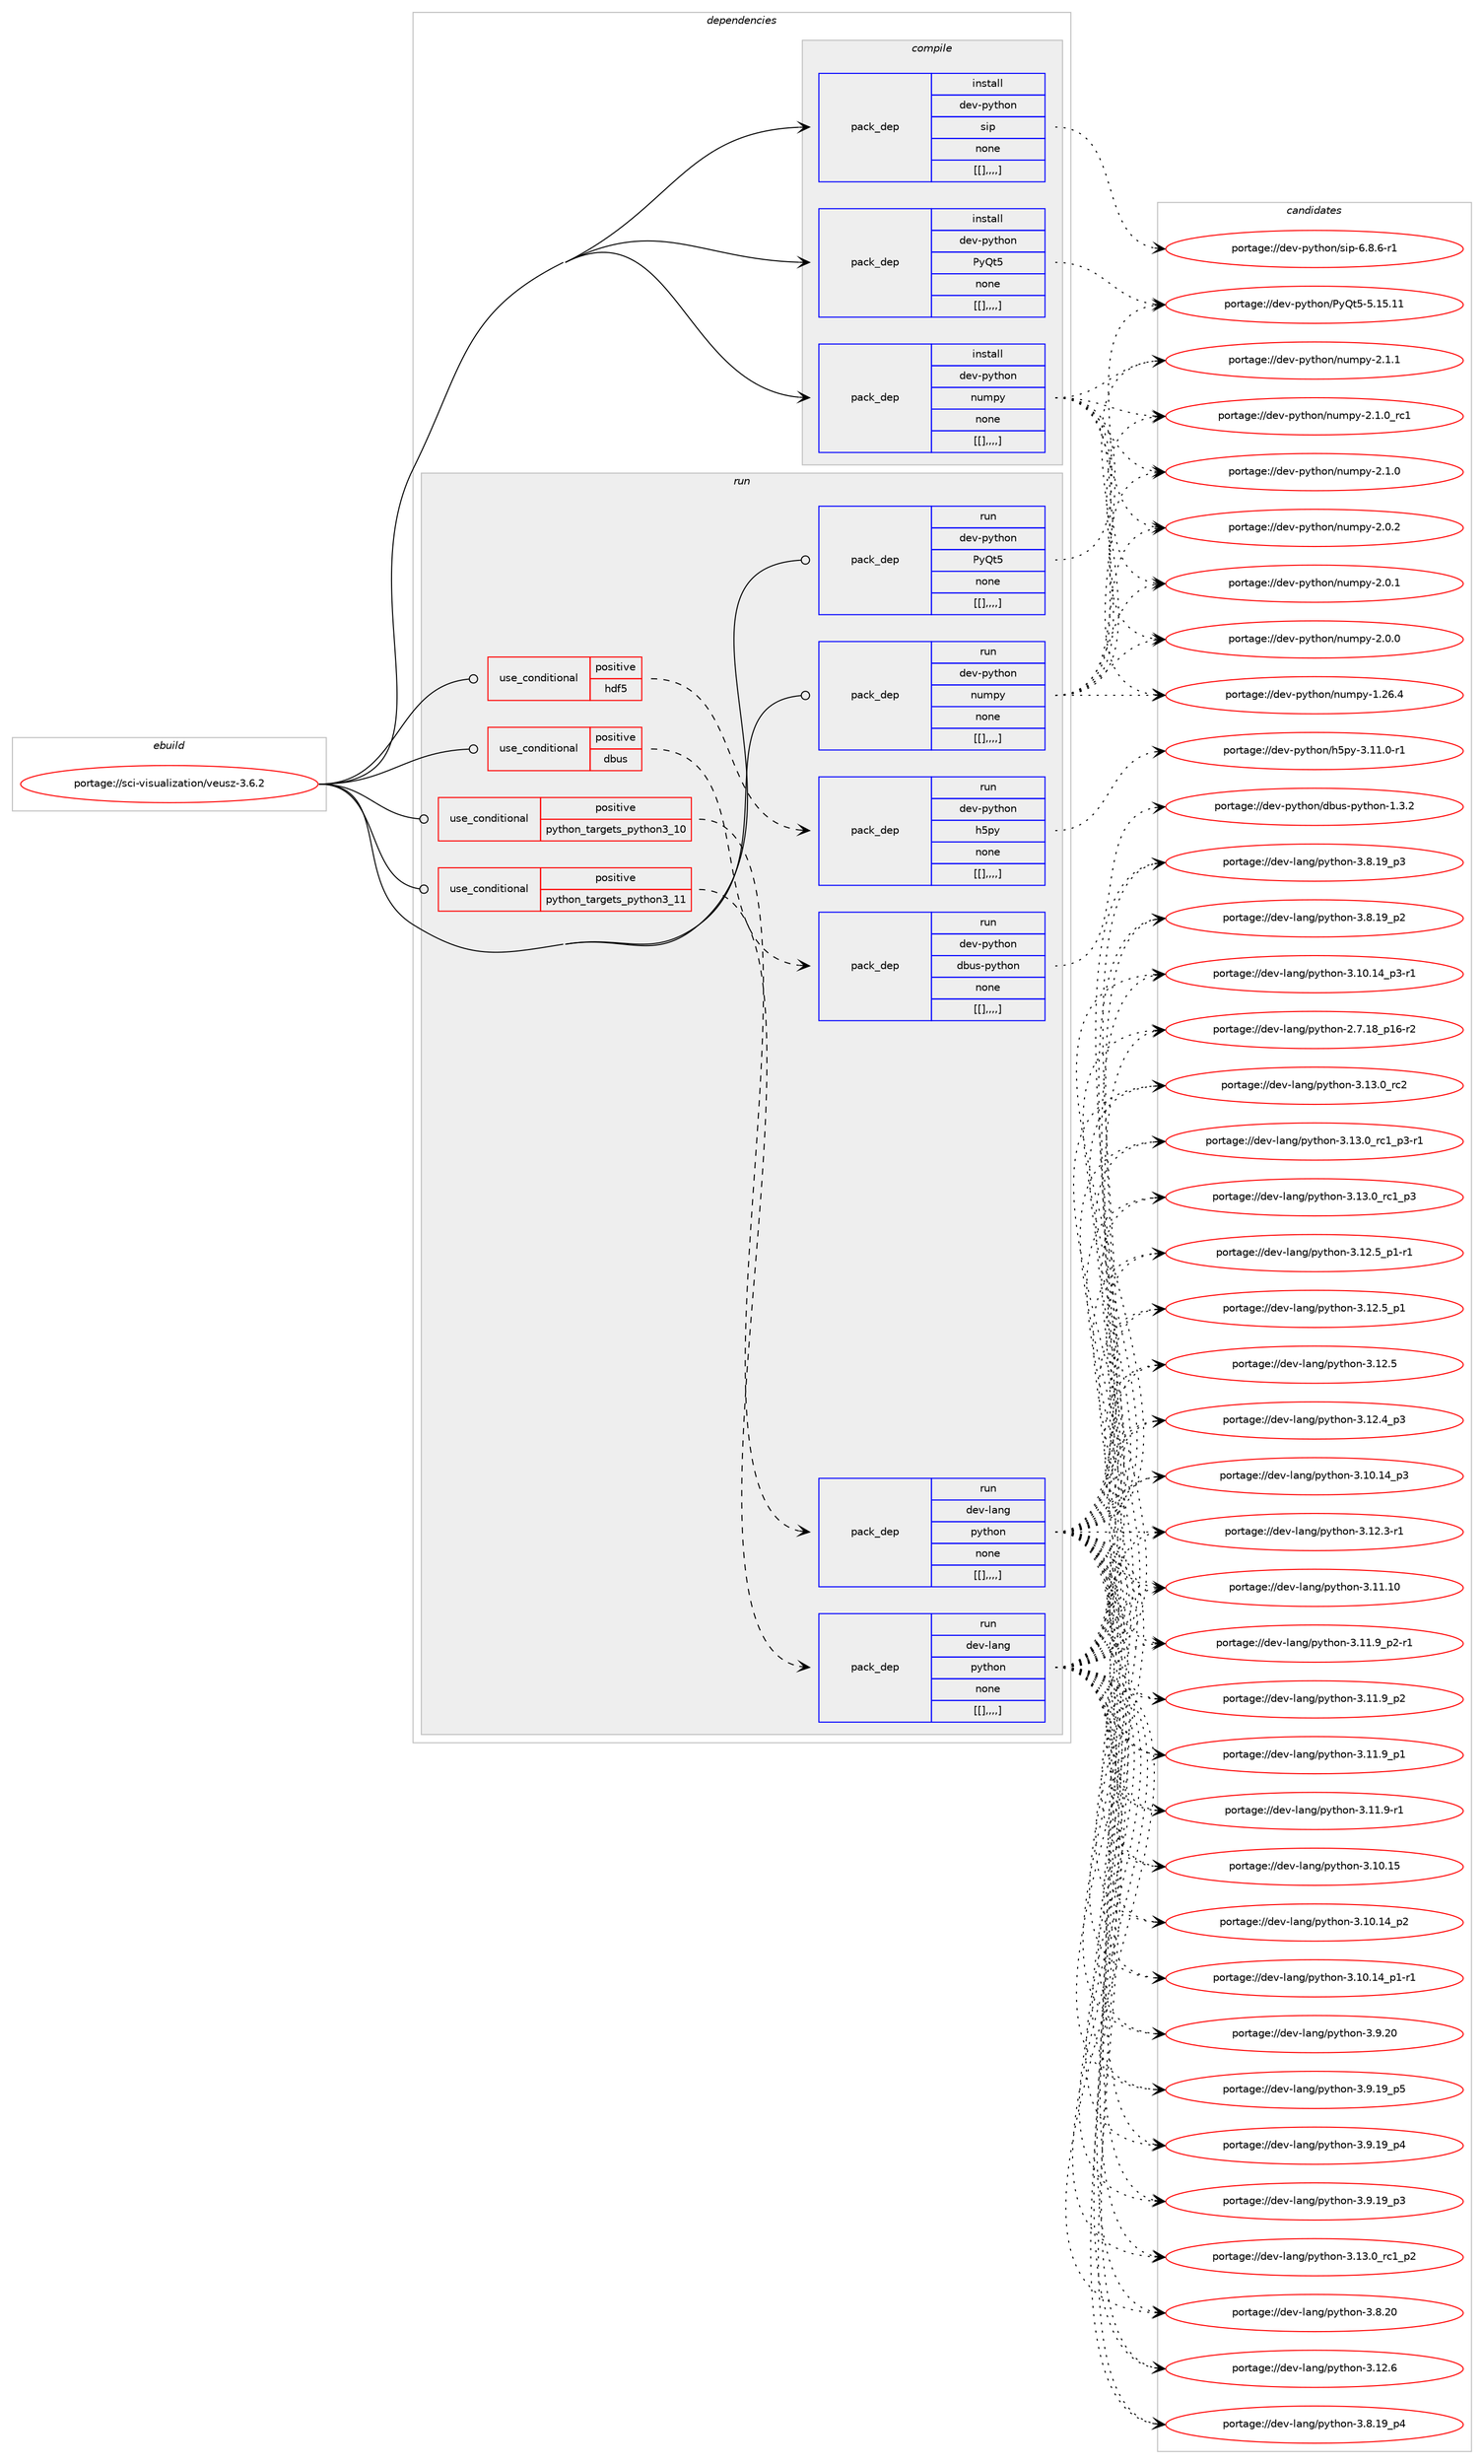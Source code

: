 digraph prolog {

# *************
# Graph options
# *************

newrank=true;
concentrate=true;
compound=true;
graph [rankdir=LR,fontname=Helvetica,fontsize=10,ranksep=1.5];#, ranksep=2.5, nodesep=0.2];
edge  [arrowhead=vee];
node  [fontname=Helvetica,fontsize=10];

# **********
# The ebuild
# **********

subgraph cluster_leftcol {
color=gray;
label=<<i>ebuild</i>>;
id [label="portage://sci-visualization/veusz-3.6.2", color=red, width=4, href="../sci-visualization/veusz-3.6.2.svg"];
}

# ****************
# The dependencies
# ****************

subgraph cluster_midcol {
color=gray;
label=<<i>dependencies</i>>;
subgraph cluster_compile {
fillcolor="#eeeeee";
style=filled;
label=<<i>compile</i>>;
subgraph pack313460 {
dependency430749 [label=<<TABLE BORDER="0" CELLBORDER="1" CELLSPACING="0" CELLPADDING="4" WIDTH="220"><TR><TD ROWSPAN="6" CELLPADDING="30">pack_dep</TD></TR><TR><TD WIDTH="110">install</TD></TR><TR><TD>dev-python</TD></TR><TR><TD>PyQt5</TD></TR><TR><TD>none</TD></TR><TR><TD>[[],,,,]</TD></TR></TABLE>>, shape=none, color=blue];
}
id:e -> dependency430749:w [weight=20,style="solid",arrowhead="vee"];
subgraph pack313461 {
dependency430750 [label=<<TABLE BORDER="0" CELLBORDER="1" CELLSPACING="0" CELLPADDING="4" WIDTH="220"><TR><TD ROWSPAN="6" CELLPADDING="30">pack_dep</TD></TR><TR><TD WIDTH="110">install</TD></TR><TR><TD>dev-python</TD></TR><TR><TD>numpy</TD></TR><TR><TD>none</TD></TR><TR><TD>[[],,,,]</TD></TR></TABLE>>, shape=none, color=blue];
}
id:e -> dependency430750:w [weight=20,style="solid",arrowhead="vee"];
subgraph pack313462 {
dependency430751 [label=<<TABLE BORDER="0" CELLBORDER="1" CELLSPACING="0" CELLPADDING="4" WIDTH="220"><TR><TD ROWSPAN="6" CELLPADDING="30">pack_dep</TD></TR><TR><TD WIDTH="110">install</TD></TR><TR><TD>dev-python</TD></TR><TR><TD>sip</TD></TR><TR><TD>none</TD></TR><TR><TD>[[],,,,]</TD></TR></TABLE>>, shape=none, color=blue];
}
id:e -> dependency430751:w [weight=20,style="solid",arrowhead="vee"];
}
subgraph cluster_compileandrun {
fillcolor="#eeeeee";
style=filled;
label=<<i>compile and run</i>>;
}
subgraph cluster_run {
fillcolor="#eeeeee";
style=filled;
label=<<i>run</i>>;
subgraph cond114242 {
dependency430752 [label=<<TABLE BORDER="0" CELLBORDER="1" CELLSPACING="0" CELLPADDING="4"><TR><TD ROWSPAN="3" CELLPADDING="10">use_conditional</TD></TR><TR><TD>positive</TD></TR><TR><TD>dbus</TD></TR></TABLE>>, shape=none, color=red];
subgraph pack313463 {
dependency430753 [label=<<TABLE BORDER="0" CELLBORDER="1" CELLSPACING="0" CELLPADDING="4" WIDTH="220"><TR><TD ROWSPAN="6" CELLPADDING="30">pack_dep</TD></TR><TR><TD WIDTH="110">run</TD></TR><TR><TD>dev-python</TD></TR><TR><TD>dbus-python</TD></TR><TR><TD>none</TD></TR><TR><TD>[[],,,,]</TD></TR></TABLE>>, shape=none, color=blue];
}
dependency430752:e -> dependency430753:w [weight=20,style="dashed",arrowhead="vee"];
}
id:e -> dependency430752:w [weight=20,style="solid",arrowhead="odot"];
subgraph cond114243 {
dependency430754 [label=<<TABLE BORDER="0" CELLBORDER="1" CELLSPACING="0" CELLPADDING="4"><TR><TD ROWSPAN="3" CELLPADDING="10">use_conditional</TD></TR><TR><TD>positive</TD></TR><TR><TD>hdf5</TD></TR></TABLE>>, shape=none, color=red];
subgraph pack313464 {
dependency430755 [label=<<TABLE BORDER="0" CELLBORDER="1" CELLSPACING="0" CELLPADDING="4" WIDTH="220"><TR><TD ROWSPAN="6" CELLPADDING="30">pack_dep</TD></TR><TR><TD WIDTH="110">run</TD></TR><TR><TD>dev-python</TD></TR><TR><TD>h5py</TD></TR><TR><TD>none</TD></TR><TR><TD>[[],,,,]</TD></TR></TABLE>>, shape=none, color=blue];
}
dependency430754:e -> dependency430755:w [weight=20,style="dashed",arrowhead="vee"];
}
id:e -> dependency430754:w [weight=20,style="solid",arrowhead="odot"];
subgraph cond114244 {
dependency430756 [label=<<TABLE BORDER="0" CELLBORDER="1" CELLSPACING="0" CELLPADDING="4"><TR><TD ROWSPAN="3" CELLPADDING="10">use_conditional</TD></TR><TR><TD>positive</TD></TR><TR><TD>python_targets_python3_10</TD></TR></TABLE>>, shape=none, color=red];
subgraph pack313465 {
dependency430757 [label=<<TABLE BORDER="0" CELLBORDER="1" CELLSPACING="0" CELLPADDING="4" WIDTH="220"><TR><TD ROWSPAN="6" CELLPADDING="30">pack_dep</TD></TR><TR><TD WIDTH="110">run</TD></TR><TR><TD>dev-lang</TD></TR><TR><TD>python</TD></TR><TR><TD>none</TD></TR><TR><TD>[[],,,,]</TD></TR></TABLE>>, shape=none, color=blue];
}
dependency430756:e -> dependency430757:w [weight=20,style="dashed",arrowhead="vee"];
}
id:e -> dependency430756:w [weight=20,style="solid",arrowhead="odot"];
subgraph cond114245 {
dependency430758 [label=<<TABLE BORDER="0" CELLBORDER="1" CELLSPACING="0" CELLPADDING="4"><TR><TD ROWSPAN="3" CELLPADDING="10">use_conditional</TD></TR><TR><TD>positive</TD></TR><TR><TD>python_targets_python3_11</TD></TR></TABLE>>, shape=none, color=red];
subgraph pack313466 {
dependency430759 [label=<<TABLE BORDER="0" CELLBORDER="1" CELLSPACING="0" CELLPADDING="4" WIDTH="220"><TR><TD ROWSPAN="6" CELLPADDING="30">pack_dep</TD></TR><TR><TD WIDTH="110">run</TD></TR><TR><TD>dev-lang</TD></TR><TR><TD>python</TD></TR><TR><TD>none</TD></TR><TR><TD>[[],,,,]</TD></TR></TABLE>>, shape=none, color=blue];
}
dependency430758:e -> dependency430759:w [weight=20,style="dashed",arrowhead="vee"];
}
id:e -> dependency430758:w [weight=20,style="solid",arrowhead="odot"];
subgraph pack313467 {
dependency430760 [label=<<TABLE BORDER="0" CELLBORDER="1" CELLSPACING="0" CELLPADDING="4" WIDTH="220"><TR><TD ROWSPAN="6" CELLPADDING="30">pack_dep</TD></TR><TR><TD WIDTH="110">run</TD></TR><TR><TD>dev-python</TD></TR><TR><TD>PyQt5</TD></TR><TR><TD>none</TD></TR><TR><TD>[[],,,,]</TD></TR></TABLE>>, shape=none, color=blue];
}
id:e -> dependency430760:w [weight=20,style="solid",arrowhead="odot"];
subgraph pack313468 {
dependency430761 [label=<<TABLE BORDER="0" CELLBORDER="1" CELLSPACING="0" CELLPADDING="4" WIDTH="220"><TR><TD ROWSPAN="6" CELLPADDING="30">pack_dep</TD></TR><TR><TD WIDTH="110">run</TD></TR><TR><TD>dev-python</TD></TR><TR><TD>numpy</TD></TR><TR><TD>none</TD></TR><TR><TD>[[],,,,]</TD></TR></TABLE>>, shape=none, color=blue];
}
id:e -> dependency430761:w [weight=20,style="solid",arrowhead="odot"];
}
}

# **************
# The candidates
# **************

subgraph cluster_choices {
rank=same;
color=gray;
label=<<i>candidates</i>>;

subgraph choice313460 {
color=black;
nodesep=1;
choice10010111845112121116104111110478012181116534553464953464949 [label="portage://dev-python/PyQt5-5.15.11", color=red, width=4,href="../dev-python/PyQt5-5.15.11.svg"];
dependency430749:e -> choice10010111845112121116104111110478012181116534553464953464949:w [style=dotted,weight="100"];
}
subgraph choice313461 {
color=black;
nodesep=1;
choice1001011184511212111610411111047110117109112121455046494649 [label="portage://dev-python/numpy-2.1.1", color=red, width=4,href="../dev-python/numpy-2.1.1.svg"];
choice1001011184511212111610411111047110117109112121455046494648951149949 [label="portage://dev-python/numpy-2.1.0_rc1", color=red, width=4,href="../dev-python/numpy-2.1.0_rc1.svg"];
choice1001011184511212111610411111047110117109112121455046494648 [label="portage://dev-python/numpy-2.1.0", color=red, width=4,href="../dev-python/numpy-2.1.0.svg"];
choice1001011184511212111610411111047110117109112121455046484650 [label="portage://dev-python/numpy-2.0.2", color=red, width=4,href="../dev-python/numpy-2.0.2.svg"];
choice1001011184511212111610411111047110117109112121455046484649 [label="portage://dev-python/numpy-2.0.1", color=red, width=4,href="../dev-python/numpy-2.0.1.svg"];
choice1001011184511212111610411111047110117109112121455046484648 [label="portage://dev-python/numpy-2.0.0", color=red, width=4,href="../dev-python/numpy-2.0.0.svg"];
choice100101118451121211161041111104711011710911212145494650544652 [label="portage://dev-python/numpy-1.26.4", color=red, width=4,href="../dev-python/numpy-1.26.4.svg"];
dependency430750:e -> choice1001011184511212111610411111047110117109112121455046494649:w [style=dotted,weight="100"];
dependency430750:e -> choice1001011184511212111610411111047110117109112121455046494648951149949:w [style=dotted,weight="100"];
dependency430750:e -> choice1001011184511212111610411111047110117109112121455046494648:w [style=dotted,weight="100"];
dependency430750:e -> choice1001011184511212111610411111047110117109112121455046484650:w [style=dotted,weight="100"];
dependency430750:e -> choice1001011184511212111610411111047110117109112121455046484649:w [style=dotted,weight="100"];
dependency430750:e -> choice1001011184511212111610411111047110117109112121455046484648:w [style=dotted,weight="100"];
dependency430750:e -> choice100101118451121211161041111104711011710911212145494650544652:w [style=dotted,weight="100"];
}
subgraph choice313462 {
color=black;
nodesep=1;
choice10010111845112121116104111110471151051124554465646544511449 [label="portage://dev-python/sip-6.8.6-r1", color=red, width=4,href="../dev-python/sip-6.8.6-r1.svg"];
dependency430751:e -> choice10010111845112121116104111110471151051124554465646544511449:w [style=dotted,weight="100"];
}
subgraph choice313463 {
color=black;
nodesep=1;
choice10010111845112121116104111110471009811711545112121116104111110454946514650 [label="portage://dev-python/dbus-python-1.3.2", color=red, width=4,href="../dev-python/dbus-python-1.3.2.svg"];
dependency430753:e -> choice10010111845112121116104111110471009811711545112121116104111110454946514650:w [style=dotted,weight="100"];
}
subgraph choice313464 {
color=black;
nodesep=1;
choice100101118451121211161041111104710453112121455146494946484511449 [label="portage://dev-python/h5py-3.11.0-r1", color=red, width=4,href="../dev-python/h5py-3.11.0-r1.svg"];
dependency430755:e -> choice100101118451121211161041111104710453112121455146494946484511449:w [style=dotted,weight="100"];
}
subgraph choice313465 {
color=black;
nodesep=1;
choice10010111845108971101034711212111610411111045514649514648951149950 [label="portage://dev-lang/python-3.13.0_rc2", color=red, width=4,href="../dev-lang/python-3.13.0_rc2.svg"];
choice1001011184510897110103471121211161041111104551464951464895114994995112514511449 [label="portage://dev-lang/python-3.13.0_rc1_p3-r1", color=red, width=4,href="../dev-lang/python-3.13.0_rc1_p3-r1.svg"];
choice100101118451089711010347112121116104111110455146495146489511499499511251 [label="portage://dev-lang/python-3.13.0_rc1_p3", color=red, width=4,href="../dev-lang/python-3.13.0_rc1_p3.svg"];
choice100101118451089711010347112121116104111110455146495146489511499499511250 [label="portage://dev-lang/python-3.13.0_rc1_p2", color=red, width=4,href="../dev-lang/python-3.13.0_rc1_p2.svg"];
choice10010111845108971101034711212111610411111045514649504654 [label="portage://dev-lang/python-3.12.6", color=red, width=4,href="../dev-lang/python-3.12.6.svg"];
choice1001011184510897110103471121211161041111104551464950465395112494511449 [label="portage://dev-lang/python-3.12.5_p1-r1", color=red, width=4,href="../dev-lang/python-3.12.5_p1-r1.svg"];
choice100101118451089711010347112121116104111110455146495046539511249 [label="portage://dev-lang/python-3.12.5_p1", color=red, width=4,href="../dev-lang/python-3.12.5_p1.svg"];
choice10010111845108971101034711212111610411111045514649504653 [label="portage://dev-lang/python-3.12.5", color=red, width=4,href="../dev-lang/python-3.12.5.svg"];
choice100101118451089711010347112121116104111110455146495046529511251 [label="portage://dev-lang/python-3.12.4_p3", color=red, width=4,href="../dev-lang/python-3.12.4_p3.svg"];
choice100101118451089711010347112121116104111110455146495046514511449 [label="portage://dev-lang/python-3.12.3-r1", color=red, width=4,href="../dev-lang/python-3.12.3-r1.svg"];
choice1001011184510897110103471121211161041111104551464949464948 [label="portage://dev-lang/python-3.11.10", color=red, width=4,href="../dev-lang/python-3.11.10.svg"];
choice1001011184510897110103471121211161041111104551464949465795112504511449 [label="portage://dev-lang/python-3.11.9_p2-r1", color=red, width=4,href="../dev-lang/python-3.11.9_p2-r1.svg"];
choice100101118451089711010347112121116104111110455146494946579511250 [label="portage://dev-lang/python-3.11.9_p2", color=red, width=4,href="../dev-lang/python-3.11.9_p2.svg"];
choice100101118451089711010347112121116104111110455146494946579511249 [label="portage://dev-lang/python-3.11.9_p1", color=red, width=4,href="../dev-lang/python-3.11.9_p1.svg"];
choice100101118451089711010347112121116104111110455146494946574511449 [label="portage://dev-lang/python-3.11.9-r1", color=red, width=4,href="../dev-lang/python-3.11.9-r1.svg"];
choice1001011184510897110103471121211161041111104551464948464953 [label="portage://dev-lang/python-3.10.15", color=red, width=4,href="../dev-lang/python-3.10.15.svg"];
choice100101118451089711010347112121116104111110455146494846495295112514511449 [label="portage://dev-lang/python-3.10.14_p3-r1", color=red, width=4,href="../dev-lang/python-3.10.14_p3-r1.svg"];
choice10010111845108971101034711212111610411111045514649484649529511251 [label="portage://dev-lang/python-3.10.14_p3", color=red, width=4,href="../dev-lang/python-3.10.14_p3.svg"];
choice10010111845108971101034711212111610411111045514649484649529511250 [label="portage://dev-lang/python-3.10.14_p2", color=red, width=4,href="../dev-lang/python-3.10.14_p2.svg"];
choice100101118451089711010347112121116104111110455146494846495295112494511449 [label="portage://dev-lang/python-3.10.14_p1-r1", color=red, width=4,href="../dev-lang/python-3.10.14_p1-r1.svg"];
choice10010111845108971101034711212111610411111045514657465048 [label="portage://dev-lang/python-3.9.20", color=red, width=4,href="../dev-lang/python-3.9.20.svg"];
choice100101118451089711010347112121116104111110455146574649579511253 [label="portage://dev-lang/python-3.9.19_p5", color=red, width=4,href="../dev-lang/python-3.9.19_p5.svg"];
choice100101118451089711010347112121116104111110455146574649579511252 [label="portage://dev-lang/python-3.9.19_p4", color=red, width=4,href="../dev-lang/python-3.9.19_p4.svg"];
choice100101118451089711010347112121116104111110455146574649579511251 [label="portage://dev-lang/python-3.9.19_p3", color=red, width=4,href="../dev-lang/python-3.9.19_p3.svg"];
choice10010111845108971101034711212111610411111045514656465048 [label="portage://dev-lang/python-3.8.20", color=red, width=4,href="../dev-lang/python-3.8.20.svg"];
choice100101118451089711010347112121116104111110455146564649579511252 [label="portage://dev-lang/python-3.8.19_p4", color=red, width=4,href="../dev-lang/python-3.8.19_p4.svg"];
choice100101118451089711010347112121116104111110455146564649579511251 [label="portage://dev-lang/python-3.8.19_p3", color=red, width=4,href="../dev-lang/python-3.8.19_p3.svg"];
choice100101118451089711010347112121116104111110455146564649579511250 [label="portage://dev-lang/python-3.8.19_p2", color=red, width=4,href="../dev-lang/python-3.8.19_p2.svg"];
choice100101118451089711010347112121116104111110455046554649569511249544511450 [label="portage://dev-lang/python-2.7.18_p16-r2", color=red, width=4,href="../dev-lang/python-2.7.18_p16-r2.svg"];
dependency430757:e -> choice10010111845108971101034711212111610411111045514649514648951149950:w [style=dotted,weight="100"];
dependency430757:e -> choice1001011184510897110103471121211161041111104551464951464895114994995112514511449:w [style=dotted,weight="100"];
dependency430757:e -> choice100101118451089711010347112121116104111110455146495146489511499499511251:w [style=dotted,weight="100"];
dependency430757:e -> choice100101118451089711010347112121116104111110455146495146489511499499511250:w [style=dotted,weight="100"];
dependency430757:e -> choice10010111845108971101034711212111610411111045514649504654:w [style=dotted,weight="100"];
dependency430757:e -> choice1001011184510897110103471121211161041111104551464950465395112494511449:w [style=dotted,weight="100"];
dependency430757:e -> choice100101118451089711010347112121116104111110455146495046539511249:w [style=dotted,weight="100"];
dependency430757:e -> choice10010111845108971101034711212111610411111045514649504653:w [style=dotted,weight="100"];
dependency430757:e -> choice100101118451089711010347112121116104111110455146495046529511251:w [style=dotted,weight="100"];
dependency430757:e -> choice100101118451089711010347112121116104111110455146495046514511449:w [style=dotted,weight="100"];
dependency430757:e -> choice1001011184510897110103471121211161041111104551464949464948:w [style=dotted,weight="100"];
dependency430757:e -> choice1001011184510897110103471121211161041111104551464949465795112504511449:w [style=dotted,weight="100"];
dependency430757:e -> choice100101118451089711010347112121116104111110455146494946579511250:w [style=dotted,weight="100"];
dependency430757:e -> choice100101118451089711010347112121116104111110455146494946579511249:w [style=dotted,weight="100"];
dependency430757:e -> choice100101118451089711010347112121116104111110455146494946574511449:w [style=dotted,weight="100"];
dependency430757:e -> choice1001011184510897110103471121211161041111104551464948464953:w [style=dotted,weight="100"];
dependency430757:e -> choice100101118451089711010347112121116104111110455146494846495295112514511449:w [style=dotted,weight="100"];
dependency430757:e -> choice10010111845108971101034711212111610411111045514649484649529511251:w [style=dotted,weight="100"];
dependency430757:e -> choice10010111845108971101034711212111610411111045514649484649529511250:w [style=dotted,weight="100"];
dependency430757:e -> choice100101118451089711010347112121116104111110455146494846495295112494511449:w [style=dotted,weight="100"];
dependency430757:e -> choice10010111845108971101034711212111610411111045514657465048:w [style=dotted,weight="100"];
dependency430757:e -> choice100101118451089711010347112121116104111110455146574649579511253:w [style=dotted,weight="100"];
dependency430757:e -> choice100101118451089711010347112121116104111110455146574649579511252:w [style=dotted,weight="100"];
dependency430757:e -> choice100101118451089711010347112121116104111110455146574649579511251:w [style=dotted,weight="100"];
dependency430757:e -> choice10010111845108971101034711212111610411111045514656465048:w [style=dotted,weight="100"];
dependency430757:e -> choice100101118451089711010347112121116104111110455146564649579511252:w [style=dotted,weight="100"];
dependency430757:e -> choice100101118451089711010347112121116104111110455146564649579511251:w [style=dotted,weight="100"];
dependency430757:e -> choice100101118451089711010347112121116104111110455146564649579511250:w [style=dotted,weight="100"];
dependency430757:e -> choice100101118451089711010347112121116104111110455046554649569511249544511450:w [style=dotted,weight="100"];
}
subgraph choice313466 {
color=black;
nodesep=1;
choice10010111845108971101034711212111610411111045514649514648951149950 [label="portage://dev-lang/python-3.13.0_rc2", color=red, width=4,href="../dev-lang/python-3.13.0_rc2.svg"];
choice1001011184510897110103471121211161041111104551464951464895114994995112514511449 [label="portage://dev-lang/python-3.13.0_rc1_p3-r1", color=red, width=4,href="../dev-lang/python-3.13.0_rc1_p3-r1.svg"];
choice100101118451089711010347112121116104111110455146495146489511499499511251 [label="portage://dev-lang/python-3.13.0_rc1_p3", color=red, width=4,href="../dev-lang/python-3.13.0_rc1_p3.svg"];
choice100101118451089711010347112121116104111110455146495146489511499499511250 [label="portage://dev-lang/python-3.13.0_rc1_p2", color=red, width=4,href="../dev-lang/python-3.13.0_rc1_p2.svg"];
choice10010111845108971101034711212111610411111045514649504654 [label="portage://dev-lang/python-3.12.6", color=red, width=4,href="../dev-lang/python-3.12.6.svg"];
choice1001011184510897110103471121211161041111104551464950465395112494511449 [label="portage://dev-lang/python-3.12.5_p1-r1", color=red, width=4,href="../dev-lang/python-3.12.5_p1-r1.svg"];
choice100101118451089711010347112121116104111110455146495046539511249 [label="portage://dev-lang/python-3.12.5_p1", color=red, width=4,href="../dev-lang/python-3.12.5_p1.svg"];
choice10010111845108971101034711212111610411111045514649504653 [label="portage://dev-lang/python-3.12.5", color=red, width=4,href="../dev-lang/python-3.12.5.svg"];
choice100101118451089711010347112121116104111110455146495046529511251 [label="portage://dev-lang/python-3.12.4_p3", color=red, width=4,href="../dev-lang/python-3.12.4_p3.svg"];
choice100101118451089711010347112121116104111110455146495046514511449 [label="portage://dev-lang/python-3.12.3-r1", color=red, width=4,href="../dev-lang/python-3.12.3-r1.svg"];
choice1001011184510897110103471121211161041111104551464949464948 [label="portage://dev-lang/python-3.11.10", color=red, width=4,href="../dev-lang/python-3.11.10.svg"];
choice1001011184510897110103471121211161041111104551464949465795112504511449 [label="portage://dev-lang/python-3.11.9_p2-r1", color=red, width=4,href="../dev-lang/python-3.11.9_p2-r1.svg"];
choice100101118451089711010347112121116104111110455146494946579511250 [label="portage://dev-lang/python-3.11.9_p2", color=red, width=4,href="../dev-lang/python-3.11.9_p2.svg"];
choice100101118451089711010347112121116104111110455146494946579511249 [label="portage://dev-lang/python-3.11.9_p1", color=red, width=4,href="../dev-lang/python-3.11.9_p1.svg"];
choice100101118451089711010347112121116104111110455146494946574511449 [label="portage://dev-lang/python-3.11.9-r1", color=red, width=4,href="../dev-lang/python-3.11.9-r1.svg"];
choice1001011184510897110103471121211161041111104551464948464953 [label="portage://dev-lang/python-3.10.15", color=red, width=4,href="../dev-lang/python-3.10.15.svg"];
choice100101118451089711010347112121116104111110455146494846495295112514511449 [label="portage://dev-lang/python-3.10.14_p3-r1", color=red, width=4,href="../dev-lang/python-3.10.14_p3-r1.svg"];
choice10010111845108971101034711212111610411111045514649484649529511251 [label="portage://dev-lang/python-3.10.14_p3", color=red, width=4,href="../dev-lang/python-3.10.14_p3.svg"];
choice10010111845108971101034711212111610411111045514649484649529511250 [label="portage://dev-lang/python-3.10.14_p2", color=red, width=4,href="../dev-lang/python-3.10.14_p2.svg"];
choice100101118451089711010347112121116104111110455146494846495295112494511449 [label="portage://dev-lang/python-3.10.14_p1-r1", color=red, width=4,href="../dev-lang/python-3.10.14_p1-r1.svg"];
choice10010111845108971101034711212111610411111045514657465048 [label="portage://dev-lang/python-3.9.20", color=red, width=4,href="../dev-lang/python-3.9.20.svg"];
choice100101118451089711010347112121116104111110455146574649579511253 [label="portage://dev-lang/python-3.9.19_p5", color=red, width=4,href="../dev-lang/python-3.9.19_p5.svg"];
choice100101118451089711010347112121116104111110455146574649579511252 [label="portage://dev-lang/python-3.9.19_p4", color=red, width=4,href="../dev-lang/python-3.9.19_p4.svg"];
choice100101118451089711010347112121116104111110455146574649579511251 [label="portage://dev-lang/python-3.9.19_p3", color=red, width=4,href="../dev-lang/python-3.9.19_p3.svg"];
choice10010111845108971101034711212111610411111045514656465048 [label="portage://dev-lang/python-3.8.20", color=red, width=4,href="../dev-lang/python-3.8.20.svg"];
choice100101118451089711010347112121116104111110455146564649579511252 [label="portage://dev-lang/python-3.8.19_p4", color=red, width=4,href="../dev-lang/python-3.8.19_p4.svg"];
choice100101118451089711010347112121116104111110455146564649579511251 [label="portage://dev-lang/python-3.8.19_p3", color=red, width=4,href="../dev-lang/python-3.8.19_p3.svg"];
choice100101118451089711010347112121116104111110455146564649579511250 [label="portage://dev-lang/python-3.8.19_p2", color=red, width=4,href="../dev-lang/python-3.8.19_p2.svg"];
choice100101118451089711010347112121116104111110455046554649569511249544511450 [label="portage://dev-lang/python-2.7.18_p16-r2", color=red, width=4,href="../dev-lang/python-2.7.18_p16-r2.svg"];
dependency430759:e -> choice10010111845108971101034711212111610411111045514649514648951149950:w [style=dotted,weight="100"];
dependency430759:e -> choice1001011184510897110103471121211161041111104551464951464895114994995112514511449:w [style=dotted,weight="100"];
dependency430759:e -> choice100101118451089711010347112121116104111110455146495146489511499499511251:w [style=dotted,weight="100"];
dependency430759:e -> choice100101118451089711010347112121116104111110455146495146489511499499511250:w [style=dotted,weight="100"];
dependency430759:e -> choice10010111845108971101034711212111610411111045514649504654:w [style=dotted,weight="100"];
dependency430759:e -> choice1001011184510897110103471121211161041111104551464950465395112494511449:w [style=dotted,weight="100"];
dependency430759:e -> choice100101118451089711010347112121116104111110455146495046539511249:w [style=dotted,weight="100"];
dependency430759:e -> choice10010111845108971101034711212111610411111045514649504653:w [style=dotted,weight="100"];
dependency430759:e -> choice100101118451089711010347112121116104111110455146495046529511251:w [style=dotted,weight="100"];
dependency430759:e -> choice100101118451089711010347112121116104111110455146495046514511449:w [style=dotted,weight="100"];
dependency430759:e -> choice1001011184510897110103471121211161041111104551464949464948:w [style=dotted,weight="100"];
dependency430759:e -> choice1001011184510897110103471121211161041111104551464949465795112504511449:w [style=dotted,weight="100"];
dependency430759:e -> choice100101118451089711010347112121116104111110455146494946579511250:w [style=dotted,weight="100"];
dependency430759:e -> choice100101118451089711010347112121116104111110455146494946579511249:w [style=dotted,weight="100"];
dependency430759:e -> choice100101118451089711010347112121116104111110455146494946574511449:w [style=dotted,weight="100"];
dependency430759:e -> choice1001011184510897110103471121211161041111104551464948464953:w [style=dotted,weight="100"];
dependency430759:e -> choice100101118451089711010347112121116104111110455146494846495295112514511449:w [style=dotted,weight="100"];
dependency430759:e -> choice10010111845108971101034711212111610411111045514649484649529511251:w [style=dotted,weight="100"];
dependency430759:e -> choice10010111845108971101034711212111610411111045514649484649529511250:w [style=dotted,weight="100"];
dependency430759:e -> choice100101118451089711010347112121116104111110455146494846495295112494511449:w [style=dotted,weight="100"];
dependency430759:e -> choice10010111845108971101034711212111610411111045514657465048:w [style=dotted,weight="100"];
dependency430759:e -> choice100101118451089711010347112121116104111110455146574649579511253:w [style=dotted,weight="100"];
dependency430759:e -> choice100101118451089711010347112121116104111110455146574649579511252:w [style=dotted,weight="100"];
dependency430759:e -> choice100101118451089711010347112121116104111110455146574649579511251:w [style=dotted,weight="100"];
dependency430759:e -> choice10010111845108971101034711212111610411111045514656465048:w [style=dotted,weight="100"];
dependency430759:e -> choice100101118451089711010347112121116104111110455146564649579511252:w [style=dotted,weight="100"];
dependency430759:e -> choice100101118451089711010347112121116104111110455146564649579511251:w [style=dotted,weight="100"];
dependency430759:e -> choice100101118451089711010347112121116104111110455146564649579511250:w [style=dotted,weight="100"];
dependency430759:e -> choice100101118451089711010347112121116104111110455046554649569511249544511450:w [style=dotted,weight="100"];
}
subgraph choice313467 {
color=black;
nodesep=1;
choice10010111845112121116104111110478012181116534553464953464949 [label="portage://dev-python/PyQt5-5.15.11", color=red, width=4,href="../dev-python/PyQt5-5.15.11.svg"];
dependency430760:e -> choice10010111845112121116104111110478012181116534553464953464949:w [style=dotted,weight="100"];
}
subgraph choice313468 {
color=black;
nodesep=1;
choice1001011184511212111610411111047110117109112121455046494649 [label="portage://dev-python/numpy-2.1.1", color=red, width=4,href="../dev-python/numpy-2.1.1.svg"];
choice1001011184511212111610411111047110117109112121455046494648951149949 [label="portage://dev-python/numpy-2.1.0_rc1", color=red, width=4,href="../dev-python/numpy-2.1.0_rc1.svg"];
choice1001011184511212111610411111047110117109112121455046494648 [label="portage://dev-python/numpy-2.1.0", color=red, width=4,href="../dev-python/numpy-2.1.0.svg"];
choice1001011184511212111610411111047110117109112121455046484650 [label="portage://dev-python/numpy-2.0.2", color=red, width=4,href="../dev-python/numpy-2.0.2.svg"];
choice1001011184511212111610411111047110117109112121455046484649 [label="portage://dev-python/numpy-2.0.1", color=red, width=4,href="../dev-python/numpy-2.0.1.svg"];
choice1001011184511212111610411111047110117109112121455046484648 [label="portage://dev-python/numpy-2.0.0", color=red, width=4,href="../dev-python/numpy-2.0.0.svg"];
choice100101118451121211161041111104711011710911212145494650544652 [label="portage://dev-python/numpy-1.26.4", color=red, width=4,href="../dev-python/numpy-1.26.4.svg"];
dependency430761:e -> choice1001011184511212111610411111047110117109112121455046494649:w [style=dotted,weight="100"];
dependency430761:e -> choice1001011184511212111610411111047110117109112121455046494648951149949:w [style=dotted,weight="100"];
dependency430761:e -> choice1001011184511212111610411111047110117109112121455046494648:w [style=dotted,weight="100"];
dependency430761:e -> choice1001011184511212111610411111047110117109112121455046484650:w [style=dotted,weight="100"];
dependency430761:e -> choice1001011184511212111610411111047110117109112121455046484649:w [style=dotted,weight="100"];
dependency430761:e -> choice1001011184511212111610411111047110117109112121455046484648:w [style=dotted,weight="100"];
dependency430761:e -> choice100101118451121211161041111104711011710911212145494650544652:w [style=dotted,weight="100"];
}
}

}

